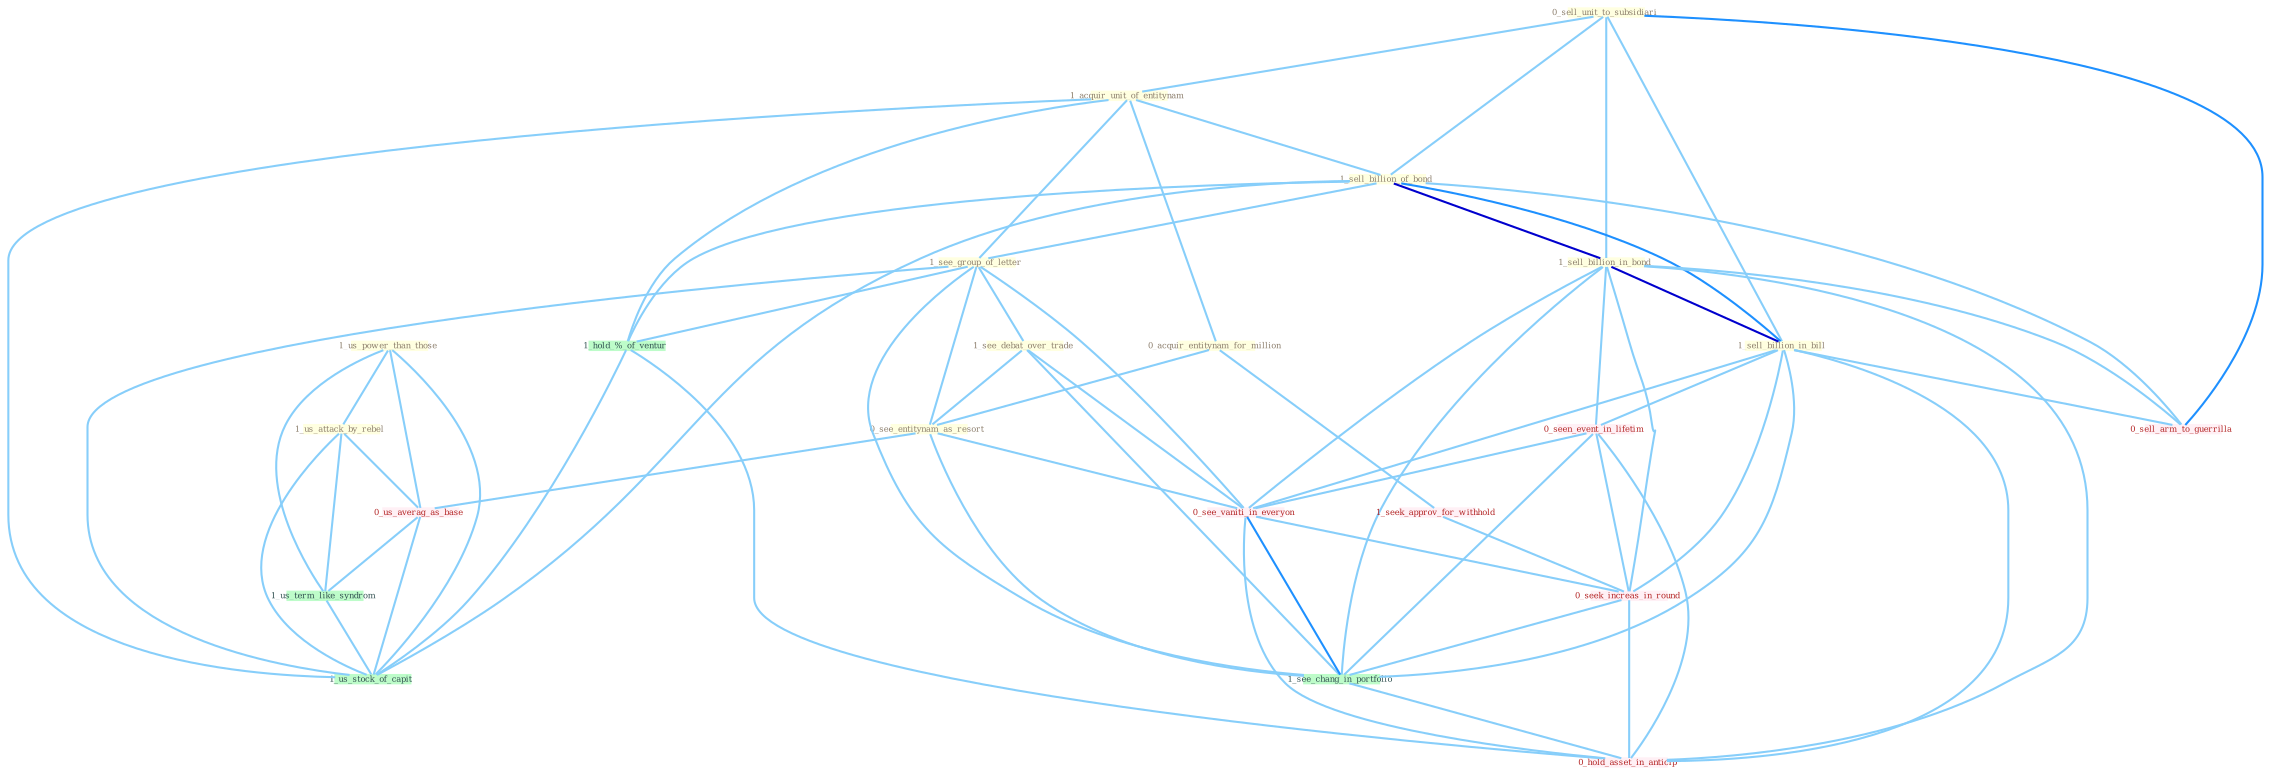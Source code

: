Graph G{ 
    node
    [shape=polygon,style=filled,width=.5,height=.06,color="#BDFCC9",fixedsize=true,fontsize=4,
    fontcolor="#2f4f4f"];
    {node
    [color="#ffffe0", fontcolor="#8b7d6b"] "0_sell_unit_to_subsidiari " "1_us_power_than_those " "1_acquir_unit_of_entitynam " "1_sell_billion_of_bond " "1_us_attack_by_rebel " "1_see_group_of_letter " "1_sell_billion_in_bond " "0_acquir_entitynam_for_million " "1_see_debat_over_trade " "1_sell_billion_in_bill " "0_see_entitynam_as_resort "}
{node [color="#fff0f5", fontcolor="#b22222"] "0_seen_event_in_lifetim " "0_us_averag_as_base " "1_seek_approv_for_withhold " "0_see_vaniti_in_everyon " "0_sell_arm_to_guerrilla " "0_seek_increas_in_round " "0_hold_asset_in_anticip "}
edge [color="#B0E2FF"];

	"0_sell_unit_to_subsidiari " -- "1_acquir_unit_of_entitynam " [w="1", color="#87cefa" ];
	"0_sell_unit_to_subsidiari " -- "1_sell_billion_of_bond " [w="1", color="#87cefa" ];
	"0_sell_unit_to_subsidiari " -- "1_sell_billion_in_bond " [w="1", color="#87cefa" ];
	"0_sell_unit_to_subsidiari " -- "1_sell_billion_in_bill " [w="1", color="#87cefa" ];
	"0_sell_unit_to_subsidiari " -- "0_sell_arm_to_guerrilla " [w="2", color="#1e90ff" , len=0.8];
	"1_us_power_than_those " -- "1_us_attack_by_rebel " [w="1", color="#87cefa" ];
	"1_us_power_than_those " -- "0_us_averag_as_base " [w="1", color="#87cefa" ];
	"1_us_power_than_those " -- "1_us_term_like_syndrom " [w="1", color="#87cefa" ];
	"1_us_power_than_those " -- "1_us_stock_of_capit " [w="1", color="#87cefa" ];
	"1_acquir_unit_of_entitynam " -- "1_sell_billion_of_bond " [w="1", color="#87cefa" ];
	"1_acquir_unit_of_entitynam " -- "1_see_group_of_letter " [w="1", color="#87cefa" ];
	"1_acquir_unit_of_entitynam " -- "0_acquir_entitynam_for_million " [w="1", color="#87cefa" ];
	"1_acquir_unit_of_entitynam " -- "1_hold_%_of_ventur " [w="1", color="#87cefa" ];
	"1_acquir_unit_of_entitynam " -- "1_us_stock_of_capit " [w="1", color="#87cefa" ];
	"1_sell_billion_of_bond " -- "1_see_group_of_letter " [w="1", color="#87cefa" ];
	"1_sell_billion_of_bond " -- "1_sell_billion_in_bond " [w="3", color="#0000cd" , len=0.6];
	"1_sell_billion_of_bond " -- "1_sell_billion_in_bill " [w="2", color="#1e90ff" , len=0.8];
	"1_sell_billion_of_bond " -- "1_hold_%_of_ventur " [w="1", color="#87cefa" ];
	"1_sell_billion_of_bond " -- "0_sell_arm_to_guerrilla " [w="1", color="#87cefa" ];
	"1_sell_billion_of_bond " -- "1_us_stock_of_capit " [w="1", color="#87cefa" ];
	"1_us_attack_by_rebel " -- "0_us_averag_as_base " [w="1", color="#87cefa" ];
	"1_us_attack_by_rebel " -- "1_us_term_like_syndrom " [w="1", color="#87cefa" ];
	"1_us_attack_by_rebel " -- "1_us_stock_of_capit " [w="1", color="#87cefa" ];
	"1_see_group_of_letter " -- "1_see_debat_over_trade " [w="1", color="#87cefa" ];
	"1_see_group_of_letter " -- "0_see_entitynam_as_resort " [w="1", color="#87cefa" ];
	"1_see_group_of_letter " -- "1_hold_%_of_ventur " [w="1", color="#87cefa" ];
	"1_see_group_of_letter " -- "0_see_vaniti_in_everyon " [w="1", color="#87cefa" ];
	"1_see_group_of_letter " -- "1_us_stock_of_capit " [w="1", color="#87cefa" ];
	"1_see_group_of_letter " -- "1_see_chang_in_portfolio " [w="1", color="#87cefa" ];
	"1_sell_billion_in_bond " -- "1_sell_billion_in_bill " [w="3", color="#0000cd" , len=0.6];
	"1_sell_billion_in_bond " -- "0_seen_event_in_lifetim " [w="1", color="#87cefa" ];
	"1_sell_billion_in_bond " -- "0_see_vaniti_in_everyon " [w="1", color="#87cefa" ];
	"1_sell_billion_in_bond " -- "0_sell_arm_to_guerrilla " [w="1", color="#87cefa" ];
	"1_sell_billion_in_bond " -- "0_seek_increas_in_round " [w="1", color="#87cefa" ];
	"1_sell_billion_in_bond " -- "1_see_chang_in_portfolio " [w="1", color="#87cefa" ];
	"1_sell_billion_in_bond " -- "0_hold_asset_in_anticip " [w="1", color="#87cefa" ];
	"0_acquir_entitynam_for_million " -- "0_see_entitynam_as_resort " [w="1", color="#87cefa" ];
	"0_acquir_entitynam_for_million " -- "1_seek_approv_for_withhold " [w="1", color="#87cefa" ];
	"1_see_debat_over_trade " -- "0_see_entitynam_as_resort " [w="1", color="#87cefa" ];
	"1_see_debat_over_trade " -- "0_see_vaniti_in_everyon " [w="1", color="#87cefa" ];
	"1_see_debat_over_trade " -- "1_see_chang_in_portfolio " [w="1", color="#87cefa" ];
	"1_sell_billion_in_bill " -- "0_seen_event_in_lifetim " [w="1", color="#87cefa" ];
	"1_sell_billion_in_bill " -- "0_see_vaniti_in_everyon " [w="1", color="#87cefa" ];
	"1_sell_billion_in_bill " -- "0_sell_arm_to_guerrilla " [w="1", color="#87cefa" ];
	"1_sell_billion_in_bill " -- "0_seek_increas_in_round " [w="1", color="#87cefa" ];
	"1_sell_billion_in_bill " -- "1_see_chang_in_portfolio " [w="1", color="#87cefa" ];
	"1_sell_billion_in_bill " -- "0_hold_asset_in_anticip " [w="1", color="#87cefa" ];
	"0_see_entitynam_as_resort " -- "0_us_averag_as_base " [w="1", color="#87cefa" ];
	"0_see_entitynam_as_resort " -- "0_see_vaniti_in_everyon " [w="1", color="#87cefa" ];
	"0_see_entitynam_as_resort " -- "1_see_chang_in_portfolio " [w="1", color="#87cefa" ];
	"0_seen_event_in_lifetim " -- "0_see_vaniti_in_everyon " [w="1", color="#87cefa" ];
	"0_seen_event_in_lifetim " -- "0_seek_increas_in_round " [w="1", color="#87cefa" ];
	"0_seen_event_in_lifetim " -- "1_see_chang_in_portfolio " [w="1", color="#87cefa" ];
	"0_seen_event_in_lifetim " -- "0_hold_asset_in_anticip " [w="1", color="#87cefa" ];
	"0_us_averag_as_base " -- "1_us_term_like_syndrom " [w="1", color="#87cefa" ];
	"0_us_averag_as_base " -- "1_us_stock_of_capit " [w="1", color="#87cefa" ];
	"1_us_term_like_syndrom " -- "1_us_stock_of_capit " [w="1", color="#87cefa" ];
	"1_seek_approv_for_withhold " -- "0_seek_increas_in_round " [w="1", color="#87cefa" ];
	"1_hold_%_of_ventur " -- "1_us_stock_of_capit " [w="1", color="#87cefa" ];
	"1_hold_%_of_ventur " -- "0_hold_asset_in_anticip " [w="1", color="#87cefa" ];
	"0_see_vaniti_in_everyon " -- "0_seek_increas_in_round " [w="1", color="#87cefa" ];
	"0_see_vaniti_in_everyon " -- "1_see_chang_in_portfolio " [w="2", color="#1e90ff" , len=0.8];
	"0_see_vaniti_in_everyon " -- "0_hold_asset_in_anticip " [w="1", color="#87cefa" ];
	"0_seek_increas_in_round " -- "1_see_chang_in_portfolio " [w="1", color="#87cefa" ];
	"0_seek_increas_in_round " -- "0_hold_asset_in_anticip " [w="1", color="#87cefa" ];
	"1_see_chang_in_portfolio " -- "0_hold_asset_in_anticip " [w="1", color="#87cefa" ];
}